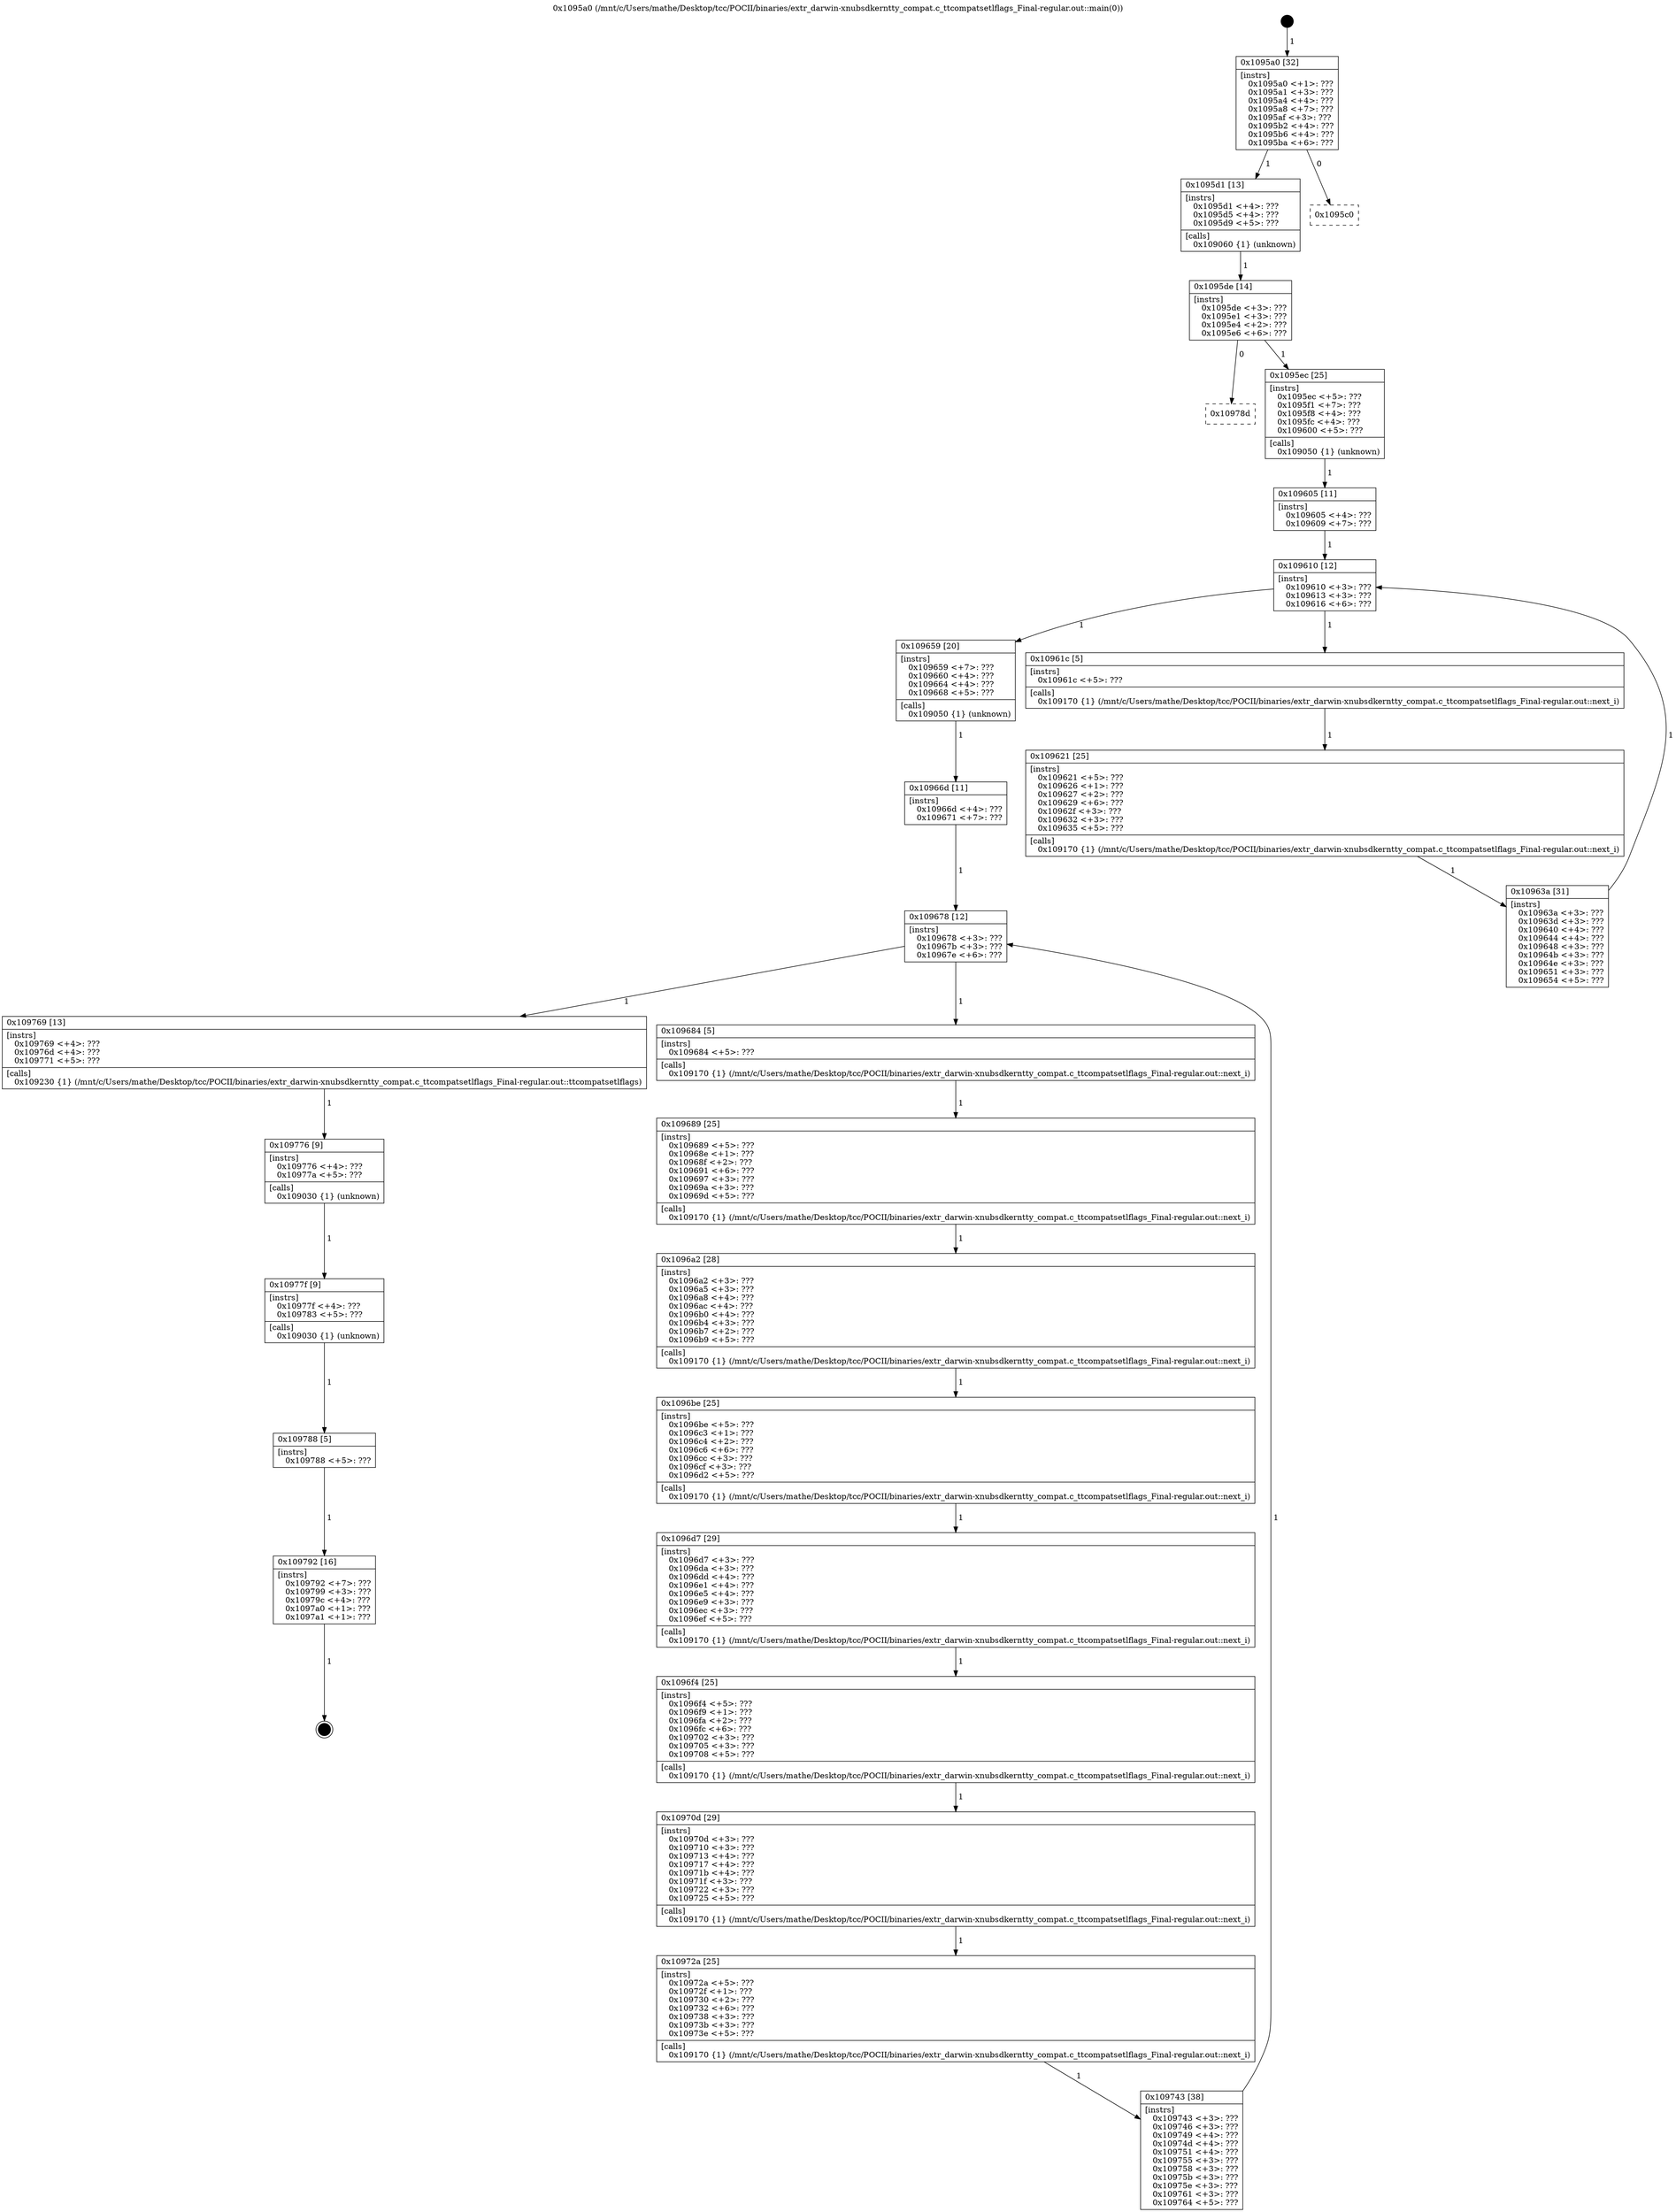 digraph "0x1095a0" {
  label = "0x1095a0 (/mnt/c/Users/mathe/Desktop/tcc/POCII/binaries/extr_darwin-xnubsdkerntty_compat.c_ttcompatsetlflags_Final-regular.out::main(0))"
  labelloc = "t"
  node[shape=record]

  Entry [label="",width=0.3,height=0.3,shape=circle,fillcolor=black,style=filled]
  "0x1095a0" [label="{
     0x1095a0 [32]\l
     | [instrs]\l
     &nbsp;&nbsp;0x1095a0 \<+1\>: ???\l
     &nbsp;&nbsp;0x1095a1 \<+3\>: ???\l
     &nbsp;&nbsp;0x1095a4 \<+4\>: ???\l
     &nbsp;&nbsp;0x1095a8 \<+7\>: ???\l
     &nbsp;&nbsp;0x1095af \<+3\>: ???\l
     &nbsp;&nbsp;0x1095b2 \<+4\>: ???\l
     &nbsp;&nbsp;0x1095b6 \<+4\>: ???\l
     &nbsp;&nbsp;0x1095ba \<+6\>: ???\l
  }"]
  "0x1095d1" [label="{
     0x1095d1 [13]\l
     | [instrs]\l
     &nbsp;&nbsp;0x1095d1 \<+4\>: ???\l
     &nbsp;&nbsp;0x1095d5 \<+4\>: ???\l
     &nbsp;&nbsp;0x1095d9 \<+5\>: ???\l
     | [calls]\l
     &nbsp;&nbsp;0x109060 \{1\} (unknown)\l
  }"]
  "0x1095c0" [label="{
     0x1095c0\l
  }", style=dashed]
  "0x1095de" [label="{
     0x1095de [14]\l
     | [instrs]\l
     &nbsp;&nbsp;0x1095de \<+3\>: ???\l
     &nbsp;&nbsp;0x1095e1 \<+3\>: ???\l
     &nbsp;&nbsp;0x1095e4 \<+2\>: ???\l
     &nbsp;&nbsp;0x1095e6 \<+6\>: ???\l
  }"]
  "0x10978d" [label="{
     0x10978d\l
  }", style=dashed]
  "0x1095ec" [label="{
     0x1095ec [25]\l
     | [instrs]\l
     &nbsp;&nbsp;0x1095ec \<+5\>: ???\l
     &nbsp;&nbsp;0x1095f1 \<+7\>: ???\l
     &nbsp;&nbsp;0x1095f8 \<+4\>: ???\l
     &nbsp;&nbsp;0x1095fc \<+4\>: ???\l
     &nbsp;&nbsp;0x109600 \<+5\>: ???\l
     | [calls]\l
     &nbsp;&nbsp;0x109050 \{1\} (unknown)\l
  }"]
  Exit [label="",width=0.3,height=0.3,shape=circle,fillcolor=black,style=filled,peripheries=2]
  "0x109610" [label="{
     0x109610 [12]\l
     | [instrs]\l
     &nbsp;&nbsp;0x109610 \<+3\>: ???\l
     &nbsp;&nbsp;0x109613 \<+3\>: ???\l
     &nbsp;&nbsp;0x109616 \<+6\>: ???\l
  }"]
  "0x109659" [label="{
     0x109659 [20]\l
     | [instrs]\l
     &nbsp;&nbsp;0x109659 \<+7\>: ???\l
     &nbsp;&nbsp;0x109660 \<+4\>: ???\l
     &nbsp;&nbsp;0x109664 \<+4\>: ???\l
     &nbsp;&nbsp;0x109668 \<+5\>: ???\l
     | [calls]\l
     &nbsp;&nbsp;0x109050 \{1\} (unknown)\l
  }"]
  "0x10961c" [label="{
     0x10961c [5]\l
     | [instrs]\l
     &nbsp;&nbsp;0x10961c \<+5\>: ???\l
     | [calls]\l
     &nbsp;&nbsp;0x109170 \{1\} (/mnt/c/Users/mathe/Desktop/tcc/POCII/binaries/extr_darwin-xnubsdkerntty_compat.c_ttcompatsetlflags_Final-regular.out::next_i)\l
  }"]
  "0x109621" [label="{
     0x109621 [25]\l
     | [instrs]\l
     &nbsp;&nbsp;0x109621 \<+5\>: ???\l
     &nbsp;&nbsp;0x109626 \<+1\>: ???\l
     &nbsp;&nbsp;0x109627 \<+2\>: ???\l
     &nbsp;&nbsp;0x109629 \<+6\>: ???\l
     &nbsp;&nbsp;0x10962f \<+3\>: ???\l
     &nbsp;&nbsp;0x109632 \<+3\>: ???\l
     &nbsp;&nbsp;0x109635 \<+5\>: ???\l
     | [calls]\l
     &nbsp;&nbsp;0x109170 \{1\} (/mnt/c/Users/mathe/Desktop/tcc/POCII/binaries/extr_darwin-xnubsdkerntty_compat.c_ttcompatsetlflags_Final-regular.out::next_i)\l
  }"]
  "0x10963a" [label="{
     0x10963a [31]\l
     | [instrs]\l
     &nbsp;&nbsp;0x10963a \<+3\>: ???\l
     &nbsp;&nbsp;0x10963d \<+3\>: ???\l
     &nbsp;&nbsp;0x109640 \<+4\>: ???\l
     &nbsp;&nbsp;0x109644 \<+4\>: ???\l
     &nbsp;&nbsp;0x109648 \<+3\>: ???\l
     &nbsp;&nbsp;0x10964b \<+3\>: ???\l
     &nbsp;&nbsp;0x10964e \<+3\>: ???\l
     &nbsp;&nbsp;0x109651 \<+3\>: ???\l
     &nbsp;&nbsp;0x109654 \<+5\>: ???\l
  }"]
  "0x109605" [label="{
     0x109605 [11]\l
     | [instrs]\l
     &nbsp;&nbsp;0x109605 \<+4\>: ???\l
     &nbsp;&nbsp;0x109609 \<+7\>: ???\l
  }"]
  "0x109678" [label="{
     0x109678 [12]\l
     | [instrs]\l
     &nbsp;&nbsp;0x109678 \<+3\>: ???\l
     &nbsp;&nbsp;0x10967b \<+3\>: ???\l
     &nbsp;&nbsp;0x10967e \<+6\>: ???\l
  }"]
  "0x109769" [label="{
     0x109769 [13]\l
     | [instrs]\l
     &nbsp;&nbsp;0x109769 \<+4\>: ???\l
     &nbsp;&nbsp;0x10976d \<+4\>: ???\l
     &nbsp;&nbsp;0x109771 \<+5\>: ???\l
     | [calls]\l
     &nbsp;&nbsp;0x109230 \{1\} (/mnt/c/Users/mathe/Desktop/tcc/POCII/binaries/extr_darwin-xnubsdkerntty_compat.c_ttcompatsetlflags_Final-regular.out::ttcompatsetlflags)\l
  }"]
  "0x109684" [label="{
     0x109684 [5]\l
     | [instrs]\l
     &nbsp;&nbsp;0x109684 \<+5\>: ???\l
     | [calls]\l
     &nbsp;&nbsp;0x109170 \{1\} (/mnt/c/Users/mathe/Desktop/tcc/POCII/binaries/extr_darwin-xnubsdkerntty_compat.c_ttcompatsetlflags_Final-regular.out::next_i)\l
  }"]
  "0x109689" [label="{
     0x109689 [25]\l
     | [instrs]\l
     &nbsp;&nbsp;0x109689 \<+5\>: ???\l
     &nbsp;&nbsp;0x10968e \<+1\>: ???\l
     &nbsp;&nbsp;0x10968f \<+2\>: ???\l
     &nbsp;&nbsp;0x109691 \<+6\>: ???\l
     &nbsp;&nbsp;0x109697 \<+3\>: ???\l
     &nbsp;&nbsp;0x10969a \<+3\>: ???\l
     &nbsp;&nbsp;0x10969d \<+5\>: ???\l
     | [calls]\l
     &nbsp;&nbsp;0x109170 \{1\} (/mnt/c/Users/mathe/Desktop/tcc/POCII/binaries/extr_darwin-xnubsdkerntty_compat.c_ttcompatsetlflags_Final-regular.out::next_i)\l
  }"]
  "0x1096a2" [label="{
     0x1096a2 [28]\l
     | [instrs]\l
     &nbsp;&nbsp;0x1096a2 \<+3\>: ???\l
     &nbsp;&nbsp;0x1096a5 \<+3\>: ???\l
     &nbsp;&nbsp;0x1096a8 \<+4\>: ???\l
     &nbsp;&nbsp;0x1096ac \<+4\>: ???\l
     &nbsp;&nbsp;0x1096b0 \<+4\>: ???\l
     &nbsp;&nbsp;0x1096b4 \<+3\>: ???\l
     &nbsp;&nbsp;0x1096b7 \<+2\>: ???\l
     &nbsp;&nbsp;0x1096b9 \<+5\>: ???\l
     | [calls]\l
     &nbsp;&nbsp;0x109170 \{1\} (/mnt/c/Users/mathe/Desktop/tcc/POCII/binaries/extr_darwin-xnubsdkerntty_compat.c_ttcompatsetlflags_Final-regular.out::next_i)\l
  }"]
  "0x1096be" [label="{
     0x1096be [25]\l
     | [instrs]\l
     &nbsp;&nbsp;0x1096be \<+5\>: ???\l
     &nbsp;&nbsp;0x1096c3 \<+1\>: ???\l
     &nbsp;&nbsp;0x1096c4 \<+2\>: ???\l
     &nbsp;&nbsp;0x1096c6 \<+6\>: ???\l
     &nbsp;&nbsp;0x1096cc \<+3\>: ???\l
     &nbsp;&nbsp;0x1096cf \<+3\>: ???\l
     &nbsp;&nbsp;0x1096d2 \<+5\>: ???\l
     | [calls]\l
     &nbsp;&nbsp;0x109170 \{1\} (/mnt/c/Users/mathe/Desktop/tcc/POCII/binaries/extr_darwin-xnubsdkerntty_compat.c_ttcompatsetlflags_Final-regular.out::next_i)\l
  }"]
  "0x1096d7" [label="{
     0x1096d7 [29]\l
     | [instrs]\l
     &nbsp;&nbsp;0x1096d7 \<+3\>: ???\l
     &nbsp;&nbsp;0x1096da \<+3\>: ???\l
     &nbsp;&nbsp;0x1096dd \<+4\>: ???\l
     &nbsp;&nbsp;0x1096e1 \<+4\>: ???\l
     &nbsp;&nbsp;0x1096e5 \<+4\>: ???\l
     &nbsp;&nbsp;0x1096e9 \<+3\>: ???\l
     &nbsp;&nbsp;0x1096ec \<+3\>: ???\l
     &nbsp;&nbsp;0x1096ef \<+5\>: ???\l
     | [calls]\l
     &nbsp;&nbsp;0x109170 \{1\} (/mnt/c/Users/mathe/Desktop/tcc/POCII/binaries/extr_darwin-xnubsdkerntty_compat.c_ttcompatsetlflags_Final-regular.out::next_i)\l
  }"]
  "0x1096f4" [label="{
     0x1096f4 [25]\l
     | [instrs]\l
     &nbsp;&nbsp;0x1096f4 \<+5\>: ???\l
     &nbsp;&nbsp;0x1096f9 \<+1\>: ???\l
     &nbsp;&nbsp;0x1096fa \<+2\>: ???\l
     &nbsp;&nbsp;0x1096fc \<+6\>: ???\l
     &nbsp;&nbsp;0x109702 \<+3\>: ???\l
     &nbsp;&nbsp;0x109705 \<+3\>: ???\l
     &nbsp;&nbsp;0x109708 \<+5\>: ???\l
     | [calls]\l
     &nbsp;&nbsp;0x109170 \{1\} (/mnt/c/Users/mathe/Desktop/tcc/POCII/binaries/extr_darwin-xnubsdkerntty_compat.c_ttcompatsetlflags_Final-regular.out::next_i)\l
  }"]
  "0x10970d" [label="{
     0x10970d [29]\l
     | [instrs]\l
     &nbsp;&nbsp;0x10970d \<+3\>: ???\l
     &nbsp;&nbsp;0x109710 \<+3\>: ???\l
     &nbsp;&nbsp;0x109713 \<+4\>: ???\l
     &nbsp;&nbsp;0x109717 \<+4\>: ???\l
     &nbsp;&nbsp;0x10971b \<+4\>: ???\l
     &nbsp;&nbsp;0x10971f \<+3\>: ???\l
     &nbsp;&nbsp;0x109722 \<+3\>: ???\l
     &nbsp;&nbsp;0x109725 \<+5\>: ???\l
     | [calls]\l
     &nbsp;&nbsp;0x109170 \{1\} (/mnt/c/Users/mathe/Desktop/tcc/POCII/binaries/extr_darwin-xnubsdkerntty_compat.c_ttcompatsetlflags_Final-regular.out::next_i)\l
  }"]
  "0x10972a" [label="{
     0x10972a [25]\l
     | [instrs]\l
     &nbsp;&nbsp;0x10972a \<+5\>: ???\l
     &nbsp;&nbsp;0x10972f \<+1\>: ???\l
     &nbsp;&nbsp;0x109730 \<+2\>: ???\l
     &nbsp;&nbsp;0x109732 \<+6\>: ???\l
     &nbsp;&nbsp;0x109738 \<+3\>: ???\l
     &nbsp;&nbsp;0x10973b \<+3\>: ???\l
     &nbsp;&nbsp;0x10973e \<+5\>: ???\l
     | [calls]\l
     &nbsp;&nbsp;0x109170 \{1\} (/mnt/c/Users/mathe/Desktop/tcc/POCII/binaries/extr_darwin-xnubsdkerntty_compat.c_ttcompatsetlflags_Final-regular.out::next_i)\l
  }"]
  "0x109743" [label="{
     0x109743 [38]\l
     | [instrs]\l
     &nbsp;&nbsp;0x109743 \<+3\>: ???\l
     &nbsp;&nbsp;0x109746 \<+3\>: ???\l
     &nbsp;&nbsp;0x109749 \<+4\>: ???\l
     &nbsp;&nbsp;0x10974d \<+4\>: ???\l
     &nbsp;&nbsp;0x109751 \<+4\>: ???\l
     &nbsp;&nbsp;0x109755 \<+3\>: ???\l
     &nbsp;&nbsp;0x109758 \<+3\>: ???\l
     &nbsp;&nbsp;0x10975b \<+3\>: ???\l
     &nbsp;&nbsp;0x10975e \<+3\>: ???\l
     &nbsp;&nbsp;0x109761 \<+3\>: ???\l
     &nbsp;&nbsp;0x109764 \<+5\>: ???\l
  }"]
  "0x10966d" [label="{
     0x10966d [11]\l
     | [instrs]\l
     &nbsp;&nbsp;0x10966d \<+4\>: ???\l
     &nbsp;&nbsp;0x109671 \<+7\>: ???\l
  }"]
  "0x109776" [label="{
     0x109776 [9]\l
     | [instrs]\l
     &nbsp;&nbsp;0x109776 \<+4\>: ???\l
     &nbsp;&nbsp;0x10977a \<+5\>: ???\l
     | [calls]\l
     &nbsp;&nbsp;0x109030 \{1\} (unknown)\l
  }"]
  "0x10977f" [label="{
     0x10977f [9]\l
     | [instrs]\l
     &nbsp;&nbsp;0x10977f \<+4\>: ???\l
     &nbsp;&nbsp;0x109783 \<+5\>: ???\l
     | [calls]\l
     &nbsp;&nbsp;0x109030 \{1\} (unknown)\l
  }"]
  "0x109788" [label="{
     0x109788 [5]\l
     | [instrs]\l
     &nbsp;&nbsp;0x109788 \<+5\>: ???\l
  }"]
  "0x109792" [label="{
     0x109792 [16]\l
     | [instrs]\l
     &nbsp;&nbsp;0x109792 \<+7\>: ???\l
     &nbsp;&nbsp;0x109799 \<+3\>: ???\l
     &nbsp;&nbsp;0x10979c \<+4\>: ???\l
     &nbsp;&nbsp;0x1097a0 \<+1\>: ???\l
     &nbsp;&nbsp;0x1097a1 \<+1\>: ???\l
  }"]
  Entry -> "0x1095a0" [label=" 1"]
  "0x1095a0" -> "0x1095d1" [label=" 1"]
  "0x1095a0" -> "0x1095c0" [label=" 0"]
  "0x1095d1" -> "0x1095de" [label=" 1"]
  "0x1095de" -> "0x10978d" [label=" 0"]
  "0x1095de" -> "0x1095ec" [label=" 1"]
  "0x109792" -> Exit [label=" 1"]
  "0x1095ec" -> "0x109605" [label=" 1"]
  "0x109610" -> "0x109659" [label=" 1"]
  "0x109610" -> "0x10961c" [label=" 1"]
  "0x10961c" -> "0x109621" [label=" 1"]
  "0x109621" -> "0x10963a" [label=" 1"]
  "0x109605" -> "0x109610" [label=" 1"]
  "0x10963a" -> "0x109610" [label=" 1"]
  "0x109659" -> "0x10966d" [label=" 1"]
  "0x109678" -> "0x109769" [label=" 1"]
  "0x109678" -> "0x109684" [label=" 1"]
  "0x109684" -> "0x109689" [label=" 1"]
  "0x109689" -> "0x1096a2" [label=" 1"]
  "0x1096a2" -> "0x1096be" [label=" 1"]
  "0x1096be" -> "0x1096d7" [label=" 1"]
  "0x1096d7" -> "0x1096f4" [label=" 1"]
  "0x1096f4" -> "0x10970d" [label=" 1"]
  "0x10970d" -> "0x10972a" [label=" 1"]
  "0x10972a" -> "0x109743" [label=" 1"]
  "0x10966d" -> "0x109678" [label=" 1"]
  "0x109743" -> "0x109678" [label=" 1"]
  "0x109769" -> "0x109776" [label=" 1"]
  "0x109776" -> "0x10977f" [label=" 1"]
  "0x10977f" -> "0x109788" [label=" 1"]
  "0x109788" -> "0x109792" [label=" 1"]
}

